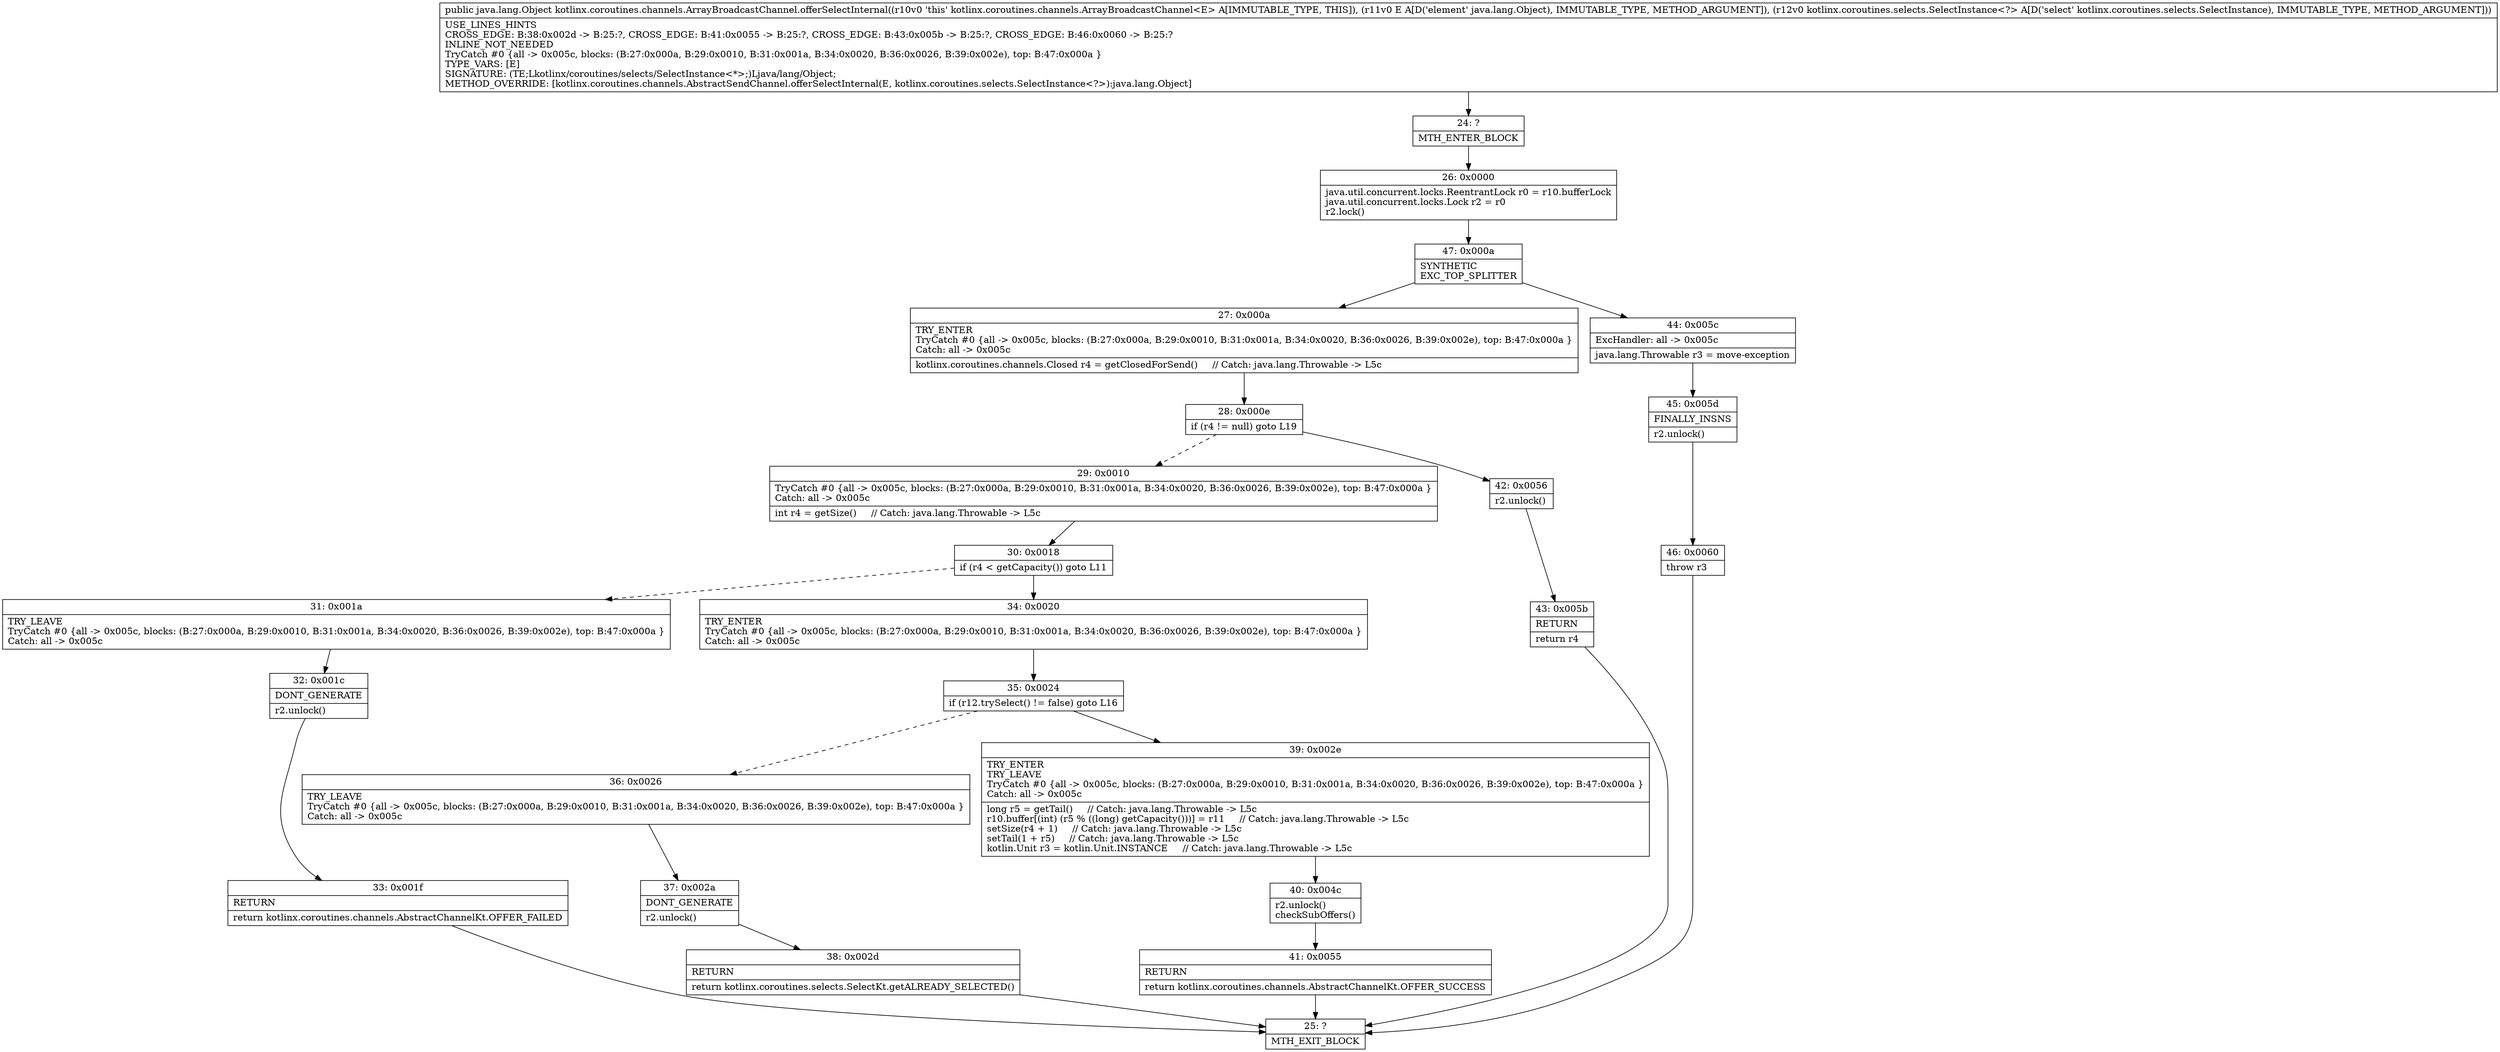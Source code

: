 digraph "CFG forkotlinx.coroutines.channels.ArrayBroadcastChannel.offerSelectInternal(Ljava\/lang\/Object;Lkotlinx\/coroutines\/selects\/SelectInstance;)Ljava\/lang\/Object;" {
Node_24 [shape=record,label="{24\:\ ?|MTH_ENTER_BLOCK\l}"];
Node_26 [shape=record,label="{26\:\ 0x0000|java.util.concurrent.locks.ReentrantLock r0 = r10.bufferLock\ljava.util.concurrent.locks.Lock r2 = r0\lr2.lock()\l}"];
Node_47 [shape=record,label="{47\:\ 0x000a|SYNTHETIC\lEXC_TOP_SPLITTER\l}"];
Node_27 [shape=record,label="{27\:\ 0x000a|TRY_ENTER\lTryCatch #0 \{all \-\> 0x005c, blocks: (B:27:0x000a, B:29:0x0010, B:31:0x001a, B:34:0x0020, B:36:0x0026, B:39:0x002e), top: B:47:0x000a \}\lCatch: all \-\> 0x005c\l|kotlinx.coroutines.channels.Closed r4 = getClosedForSend()     \/\/ Catch: java.lang.Throwable \-\> L5c\l}"];
Node_28 [shape=record,label="{28\:\ 0x000e|if (r4 != null) goto L19\l}"];
Node_29 [shape=record,label="{29\:\ 0x0010|TryCatch #0 \{all \-\> 0x005c, blocks: (B:27:0x000a, B:29:0x0010, B:31:0x001a, B:34:0x0020, B:36:0x0026, B:39:0x002e), top: B:47:0x000a \}\lCatch: all \-\> 0x005c\l|int r4 = getSize()     \/\/ Catch: java.lang.Throwable \-\> L5c\l}"];
Node_30 [shape=record,label="{30\:\ 0x0018|if (r4 \< getCapacity()) goto L11\l}"];
Node_31 [shape=record,label="{31\:\ 0x001a|TRY_LEAVE\lTryCatch #0 \{all \-\> 0x005c, blocks: (B:27:0x000a, B:29:0x0010, B:31:0x001a, B:34:0x0020, B:36:0x0026, B:39:0x002e), top: B:47:0x000a \}\lCatch: all \-\> 0x005c\l}"];
Node_32 [shape=record,label="{32\:\ 0x001c|DONT_GENERATE\l|r2.unlock()\l}"];
Node_33 [shape=record,label="{33\:\ 0x001f|RETURN\l|return kotlinx.coroutines.channels.AbstractChannelKt.OFFER_FAILED\l}"];
Node_25 [shape=record,label="{25\:\ ?|MTH_EXIT_BLOCK\l}"];
Node_34 [shape=record,label="{34\:\ 0x0020|TRY_ENTER\lTryCatch #0 \{all \-\> 0x005c, blocks: (B:27:0x000a, B:29:0x0010, B:31:0x001a, B:34:0x0020, B:36:0x0026, B:39:0x002e), top: B:47:0x000a \}\lCatch: all \-\> 0x005c\l}"];
Node_35 [shape=record,label="{35\:\ 0x0024|if (r12.trySelect() != false) goto L16\l}"];
Node_36 [shape=record,label="{36\:\ 0x0026|TRY_LEAVE\lTryCatch #0 \{all \-\> 0x005c, blocks: (B:27:0x000a, B:29:0x0010, B:31:0x001a, B:34:0x0020, B:36:0x0026, B:39:0x002e), top: B:47:0x000a \}\lCatch: all \-\> 0x005c\l}"];
Node_37 [shape=record,label="{37\:\ 0x002a|DONT_GENERATE\l|r2.unlock()\l}"];
Node_38 [shape=record,label="{38\:\ 0x002d|RETURN\l|return kotlinx.coroutines.selects.SelectKt.getALREADY_SELECTED()\l}"];
Node_39 [shape=record,label="{39\:\ 0x002e|TRY_ENTER\lTRY_LEAVE\lTryCatch #0 \{all \-\> 0x005c, blocks: (B:27:0x000a, B:29:0x0010, B:31:0x001a, B:34:0x0020, B:36:0x0026, B:39:0x002e), top: B:47:0x000a \}\lCatch: all \-\> 0x005c\l|long r5 = getTail()     \/\/ Catch: java.lang.Throwable \-\> L5c\lr10.buffer[(int) (r5 % ((long) getCapacity()))] = r11     \/\/ Catch: java.lang.Throwable \-\> L5c\lsetSize(r4 + 1)     \/\/ Catch: java.lang.Throwable \-\> L5c\lsetTail(1 + r5)     \/\/ Catch: java.lang.Throwable \-\> L5c\lkotlin.Unit r3 = kotlin.Unit.INSTANCE     \/\/ Catch: java.lang.Throwable \-\> L5c\l}"];
Node_40 [shape=record,label="{40\:\ 0x004c|r2.unlock()\lcheckSubOffers()\l}"];
Node_41 [shape=record,label="{41\:\ 0x0055|RETURN\l|return kotlinx.coroutines.channels.AbstractChannelKt.OFFER_SUCCESS\l}"];
Node_42 [shape=record,label="{42\:\ 0x0056|r2.unlock()\l}"];
Node_43 [shape=record,label="{43\:\ 0x005b|RETURN\l|return r4\l}"];
Node_44 [shape=record,label="{44\:\ 0x005c|ExcHandler: all \-\> 0x005c\l|java.lang.Throwable r3 = move\-exception\l}"];
Node_45 [shape=record,label="{45\:\ 0x005d|FINALLY_INSNS\l|r2.unlock()\l}"];
Node_46 [shape=record,label="{46\:\ 0x0060|throw r3\l}"];
MethodNode[shape=record,label="{public java.lang.Object kotlinx.coroutines.channels.ArrayBroadcastChannel.offerSelectInternal((r10v0 'this' kotlinx.coroutines.channels.ArrayBroadcastChannel\<E\> A[IMMUTABLE_TYPE, THIS]), (r11v0 E A[D('element' java.lang.Object), IMMUTABLE_TYPE, METHOD_ARGUMENT]), (r12v0 kotlinx.coroutines.selects.SelectInstance\<?\> A[D('select' kotlinx.coroutines.selects.SelectInstance), IMMUTABLE_TYPE, METHOD_ARGUMENT]))  | USE_LINES_HINTS\lCROSS_EDGE: B:38:0x002d \-\> B:25:?, CROSS_EDGE: B:41:0x0055 \-\> B:25:?, CROSS_EDGE: B:43:0x005b \-\> B:25:?, CROSS_EDGE: B:46:0x0060 \-\> B:25:?\lINLINE_NOT_NEEDED\lTryCatch #0 \{all \-\> 0x005c, blocks: (B:27:0x000a, B:29:0x0010, B:31:0x001a, B:34:0x0020, B:36:0x0026, B:39:0x002e), top: B:47:0x000a \}\lTYPE_VARS: [E]\lSIGNATURE: (TE;Lkotlinx\/coroutines\/selects\/SelectInstance\<*\>;)Ljava\/lang\/Object;\lMETHOD_OVERRIDE: [kotlinx.coroutines.channels.AbstractSendChannel.offerSelectInternal(E, kotlinx.coroutines.selects.SelectInstance\<?\>):java.lang.Object]\l}"];
MethodNode -> Node_24;Node_24 -> Node_26;
Node_26 -> Node_47;
Node_47 -> Node_27;
Node_47 -> Node_44;
Node_27 -> Node_28;
Node_28 -> Node_29[style=dashed];
Node_28 -> Node_42;
Node_29 -> Node_30;
Node_30 -> Node_31[style=dashed];
Node_30 -> Node_34;
Node_31 -> Node_32;
Node_32 -> Node_33;
Node_33 -> Node_25;
Node_34 -> Node_35;
Node_35 -> Node_36[style=dashed];
Node_35 -> Node_39;
Node_36 -> Node_37;
Node_37 -> Node_38;
Node_38 -> Node_25;
Node_39 -> Node_40;
Node_40 -> Node_41;
Node_41 -> Node_25;
Node_42 -> Node_43;
Node_43 -> Node_25;
Node_44 -> Node_45;
Node_45 -> Node_46;
Node_46 -> Node_25;
}

